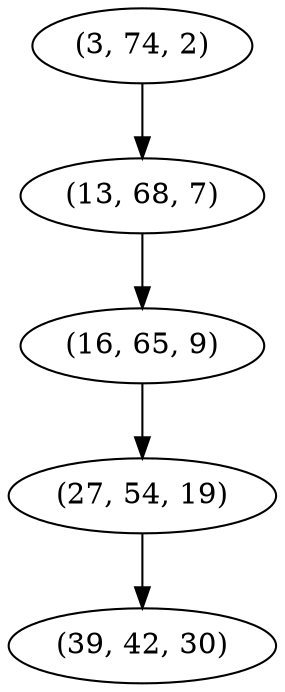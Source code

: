 digraph tree {
    "(3, 74, 2)";
    "(13, 68, 7)";
    "(16, 65, 9)";
    "(27, 54, 19)";
    "(39, 42, 30)";
    "(3, 74, 2)" -> "(13, 68, 7)";
    "(13, 68, 7)" -> "(16, 65, 9)";
    "(16, 65, 9)" -> "(27, 54, 19)";
    "(27, 54, 19)" -> "(39, 42, 30)";
}
